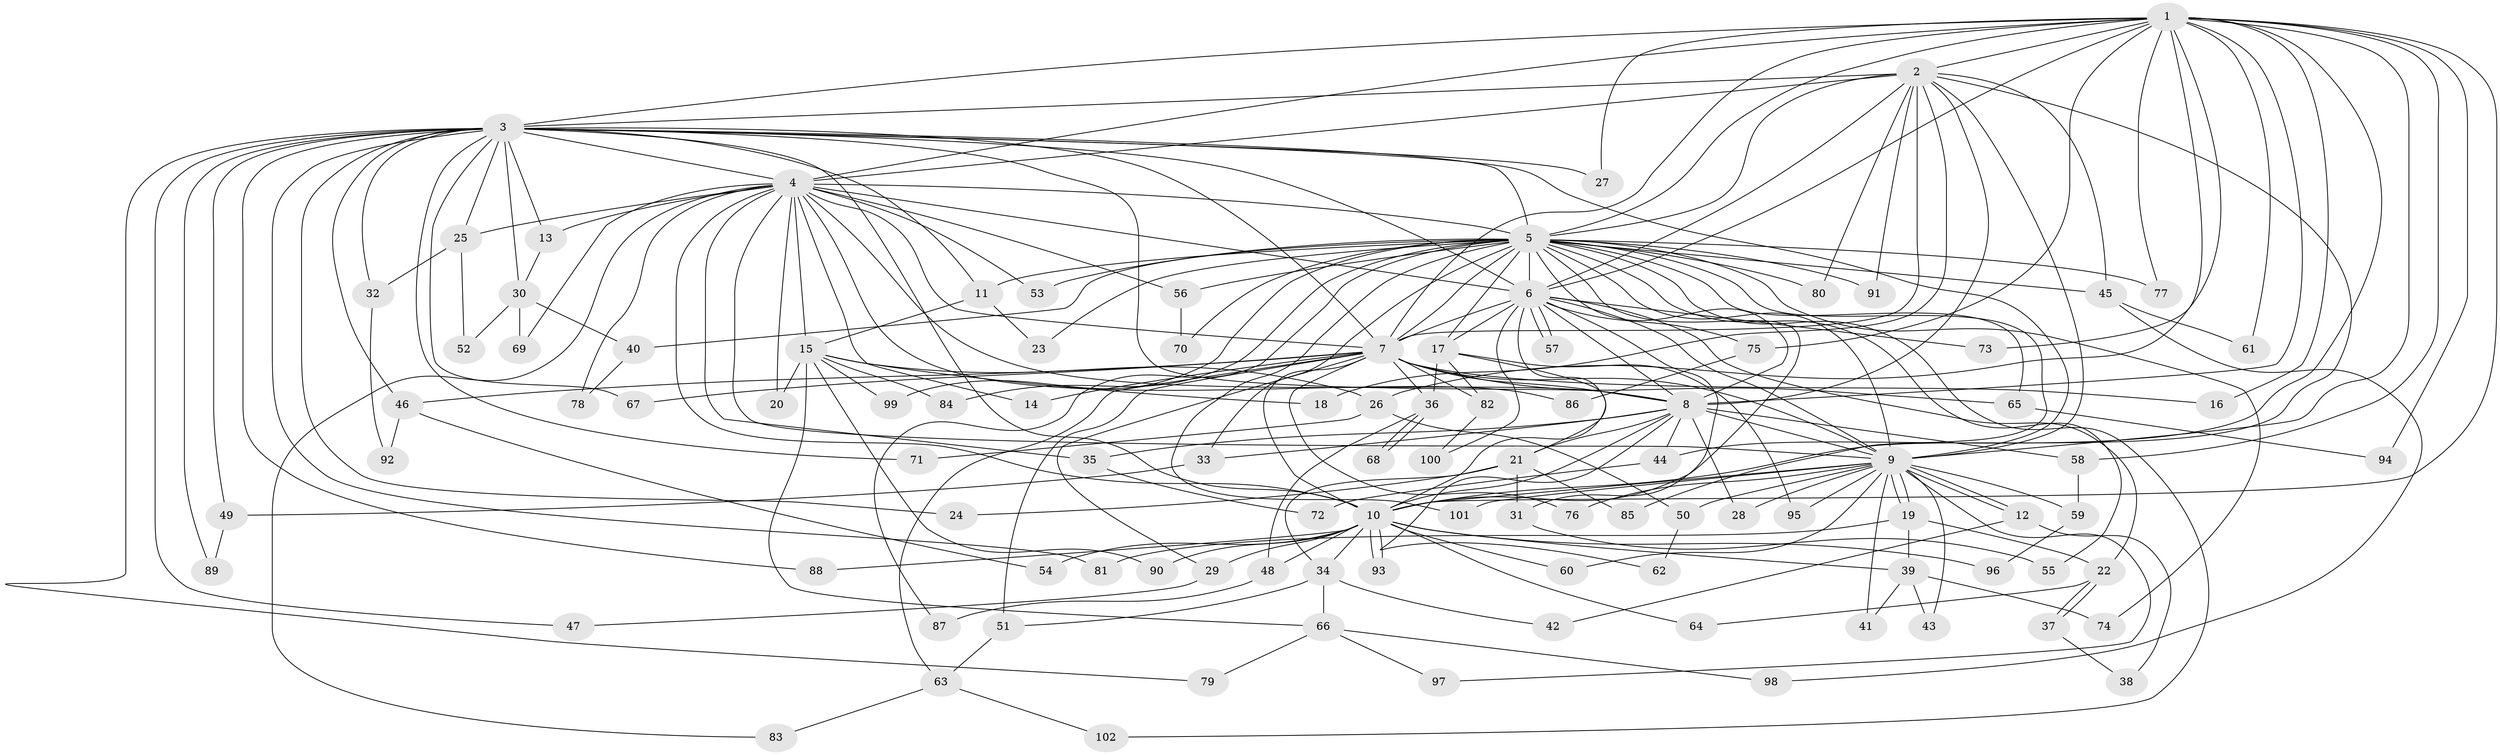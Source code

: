 // Generated by graph-tools (version 1.1) at 2025/10/02/27/25 16:10:57]
// undirected, 102 vertices, 229 edges
graph export_dot {
graph [start="1"]
  node [color=gray90,style=filled];
  1;
  2;
  3;
  4;
  5;
  6;
  7;
  8;
  9;
  10;
  11;
  12;
  13;
  14;
  15;
  16;
  17;
  18;
  19;
  20;
  21;
  22;
  23;
  24;
  25;
  26;
  27;
  28;
  29;
  30;
  31;
  32;
  33;
  34;
  35;
  36;
  37;
  38;
  39;
  40;
  41;
  42;
  43;
  44;
  45;
  46;
  47;
  48;
  49;
  50;
  51;
  52;
  53;
  54;
  55;
  56;
  57;
  58;
  59;
  60;
  61;
  62;
  63;
  64;
  65;
  66;
  67;
  68;
  69;
  70;
  71;
  72;
  73;
  74;
  75;
  76;
  77;
  78;
  79;
  80;
  81;
  82;
  83;
  84;
  85;
  86;
  87;
  88;
  89;
  90;
  91;
  92;
  93;
  94;
  95;
  96;
  97;
  98;
  99;
  100;
  101;
  102;
  1 -- 2;
  1 -- 3;
  1 -- 4;
  1 -- 5;
  1 -- 6;
  1 -- 7;
  1 -- 8;
  1 -- 9;
  1 -- 10;
  1 -- 16;
  1 -- 26;
  1 -- 27;
  1 -- 44;
  1 -- 58;
  1 -- 61;
  1 -- 73;
  1 -- 75;
  1 -- 77;
  1 -- 94;
  2 -- 3;
  2 -- 4;
  2 -- 5;
  2 -- 6;
  2 -- 7;
  2 -- 8;
  2 -- 9;
  2 -- 10;
  2 -- 18;
  2 -- 45;
  2 -- 80;
  2 -- 91;
  3 -- 4;
  3 -- 5;
  3 -- 6;
  3 -- 7;
  3 -- 8;
  3 -- 9;
  3 -- 10;
  3 -- 11;
  3 -- 13;
  3 -- 24;
  3 -- 25;
  3 -- 27;
  3 -- 30;
  3 -- 32;
  3 -- 46;
  3 -- 47;
  3 -- 49;
  3 -- 67;
  3 -- 71;
  3 -- 79;
  3 -- 81;
  3 -- 88;
  3 -- 89;
  4 -- 5;
  4 -- 6;
  4 -- 7;
  4 -- 8;
  4 -- 9;
  4 -- 10;
  4 -- 13;
  4 -- 14;
  4 -- 15;
  4 -- 20;
  4 -- 25;
  4 -- 35;
  4 -- 53;
  4 -- 56;
  4 -- 69;
  4 -- 78;
  4 -- 83;
  4 -- 86;
  5 -- 6;
  5 -- 7;
  5 -- 8;
  5 -- 9;
  5 -- 10;
  5 -- 11;
  5 -- 17;
  5 -- 23;
  5 -- 33;
  5 -- 40;
  5 -- 45;
  5 -- 53;
  5 -- 55;
  5 -- 56;
  5 -- 65;
  5 -- 70;
  5 -- 74;
  5 -- 77;
  5 -- 80;
  5 -- 84;
  5 -- 85;
  5 -- 87;
  5 -- 91;
  5 -- 99;
  5 -- 101;
  5 -- 102;
  6 -- 7;
  6 -- 8;
  6 -- 9;
  6 -- 10;
  6 -- 17;
  6 -- 22;
  6 -- 31;
  6 -- 57;
  6 -- 57;
  6 -- 73;
  6 -- 75;
  6 -- 100;
  7 -- 8;
  7 -- 9;
  7 -- 10;
  7 -- 14;
  7 -- 16;
  7 -- 29;
  7 -- 36;
  7 -- 46;
  7 -- 51;
  7 -- 63;
  7 -- 65;
  7 -- 67;
  7 -- 76;
  7 -- 82;
  8 -- 9;
  8 -- 10;
  8 -- 21;
  8 -- 28;
  8 -- 33;
  8 -- 35;
  8 -- 44;
  8 -- 58;
  8 -- 62;
  9 -- 10;
  9 -- 12;
  9 -- 12;
  9 -- 19;
  9 -- 19;
  9 -- 28;
  9 -- 41;
  9 -- 43;
  9 -- 50;
  9 -- 59;
  9 -- 60;
  9 -- 76;
  9 -- 95;
  9 -- 97;
  9 -- 101;
  10 -- 29;
  10 -- 34;
  10 -- 39;
  10 -- 48;
  10 -- 54;
  10 -- 60;
  10 -- 64;
  10 -- 88;
  10 -- 90;
  10 -- 93;
  10 -- 93;
  10 -- 96;
  11 -- 15;
  11 -- 23;
  12 -- 38;
  12 -- 42;
  13 -- 30;
  15 -- 18;
  15 -- 20;
  15 -- 26;
  15 -- 66;
  15 -- 84;
  15 -- 90;
  15 -- 99;
  17 -- 21;
  17 -- 36;
  17 -- 82;
  17 -- 95;
  19 -- 22;
  19 -- 39;
  19 -- 81;
  21 -- 24;
  21 -- 31;
  21 -- 34;
  21 -- 85;
  22 -- 37;
  22 -- 37;
  22 -- 64;
  25 -- 32;
  25 -- 52;
  26 -- 50;
  26 -- 71;
  29 -- 47;
  30 -- 40;
  30 -- 52;
  30 -- 69;
  31 -- 55;
  32 -- 92;
  33 -- 49;
  34 -- 42;
  34 -- 51;
  34 -- 66;
  35 -- 72;
  36 -- 48;
  36 -- 68;
  36 -- 68;
  37 -- 38;
  39 -- 41;
  39 -- 43;
  39 -- 74;
  40 -- 78;
  44 -- 72;
  45 -- 61;
  45 -- 98;
  46 -- 54;
  46 -- 92;
  48 -- 87;
  49 -- 89;
  50 -- 62;
  51 -- 63;
  56 -- 70;
  58 -- 59;
  59 -- 96;
  63 -- 83;
  63 -- 102;
  65 -- 94;
  66 -- 79;
  66 -- 97;
  66 -- 98;
  75 -- 86;
  82 -- 100;
}
